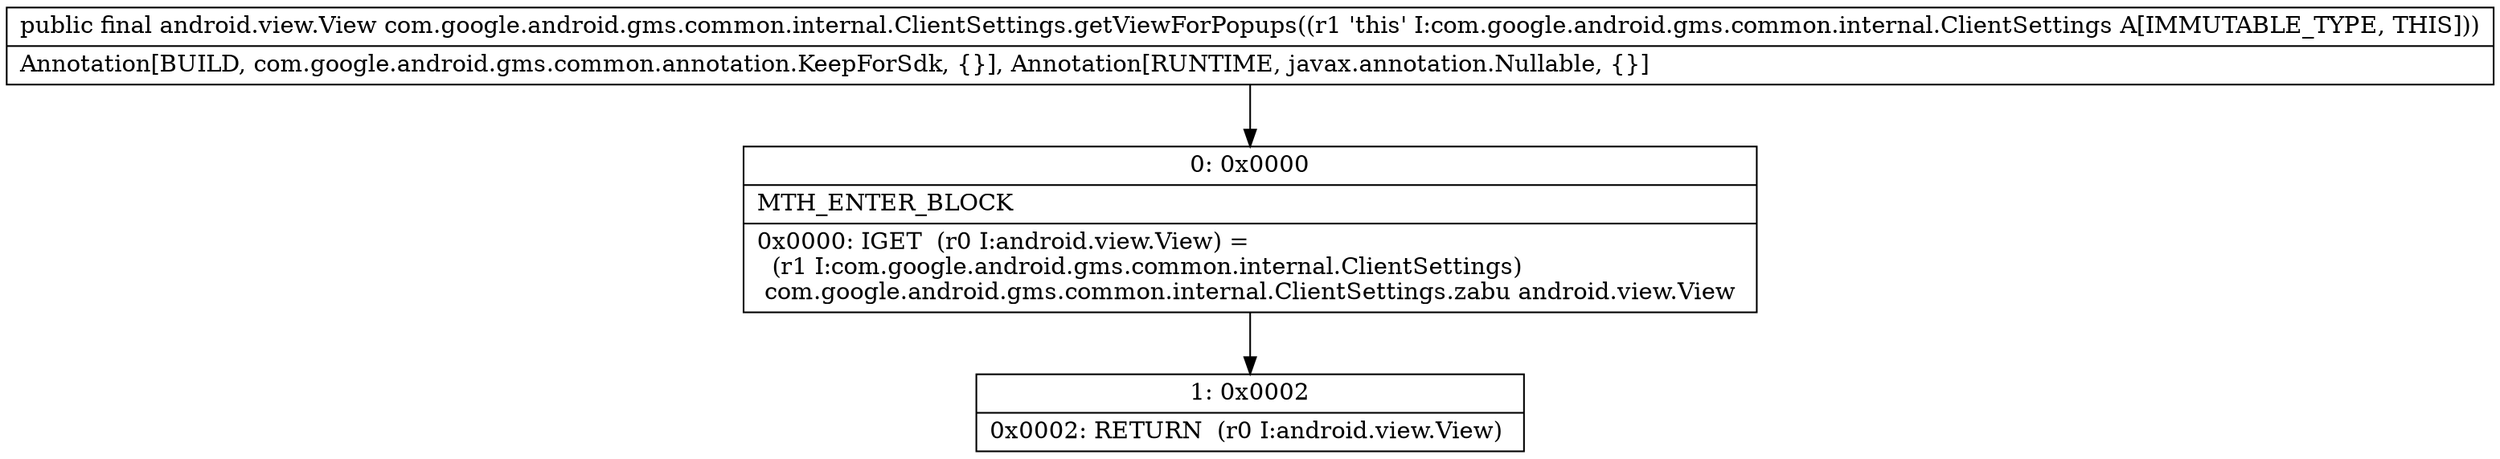 digraph "CFG forcom.google.android.gms.common.internal.ClientSettings.getViewForPopups()Landroid\/view\/View;" {
Node_0 [shape=record,label="{0\:\ 0x0000|MTH_ENTER_BLOCK\l|0x0000: IGET  (r0 I:android.view.View) = \l  (r1 I:com.google.android.gms.common.internal.ClientSettings)\l com.google.android.gms.common.internal.ClientSettings.zabu android.view.View \l}"];
Node_1 [shape=record,label="{1\:\ 0x0002|0x0002: RETURN  (r0 I:android.view.View) \l}"];
MethodNode[shape=record,label="{public final android.view.View com.google.android.gms.common.internal.ClientSettings.getViewForPopups((r1 'this' I:com.google.android.gms.common.internal.ClientSettings A[IMMUTABLE_TYPE, THIS]))  | Annotation[BUILD, com.google.android.gms.common.annotation.KeepForSdk, \{\}], Annotation[RUNTIME, javax.annotation.Nullable, \{\}]\l}"];
MethodNode -> Node_0;
Node_0 -> Node_1;
}

